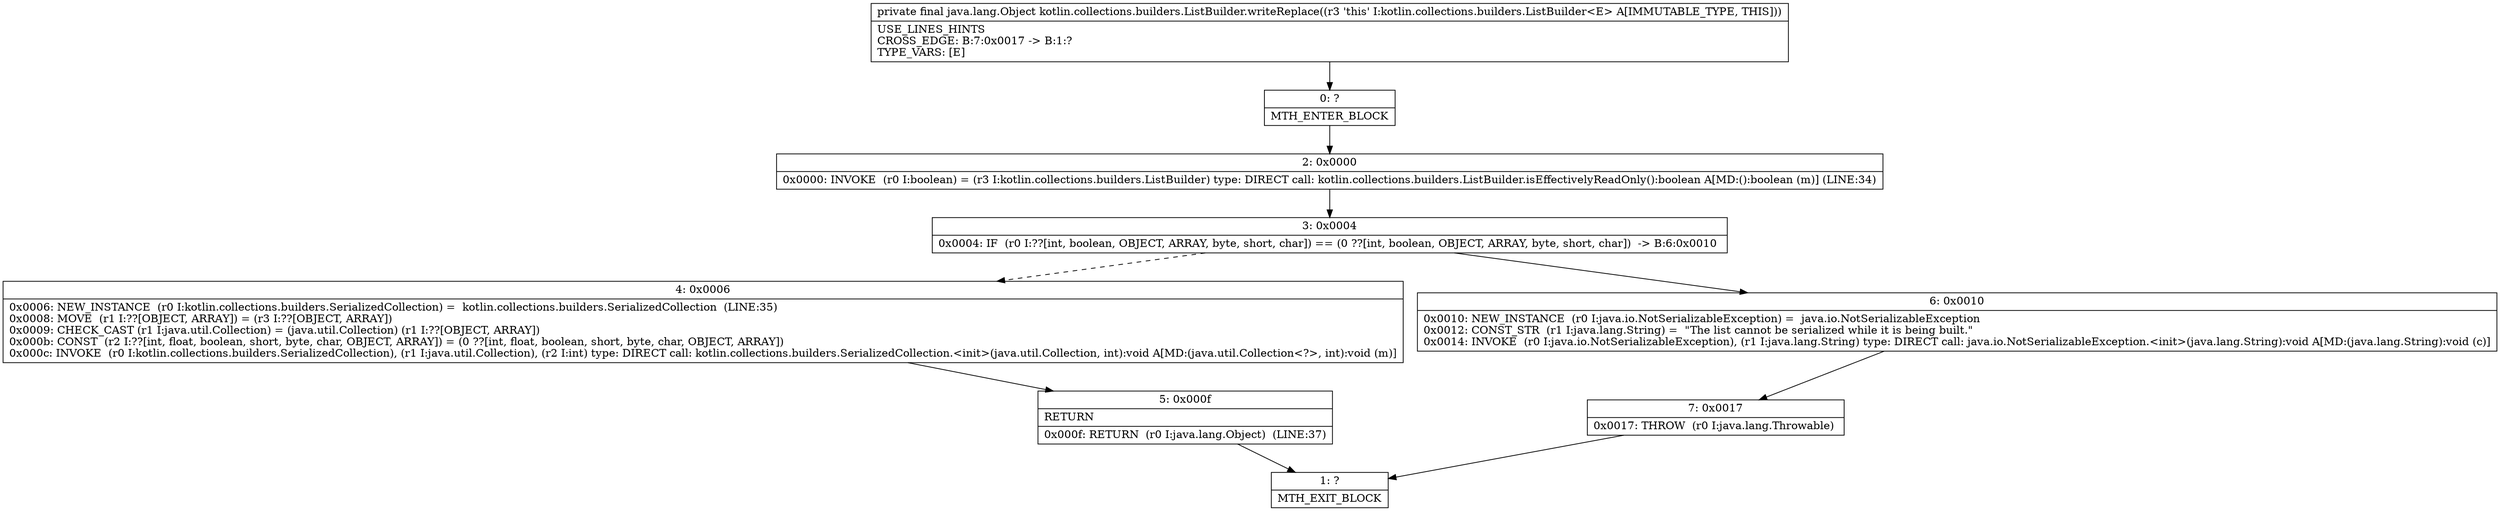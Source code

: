 digraph "CFG forkotlin.collections.builders.ListBuilder.writeReplace()Ljava\/lang\/Object;" {
Node_0 [shape=record,label="{0\:\ ?|MTH_ENTER_BLOCK\l}"];
Node_2 [shape=record,label="{2\:\ 0x0000|0x0000: INVOKE  (r0 I:boolean) = (r3 I:kotlin.collections.builders.ListBuilder) type: DIRECT call: kotlin.collections.builders.ListBuilder.isEffectivelyReadOnly():boolean A[MD:():boolean (m)] (LINE:34)\l}"];
Node_3 [shape=record,label="{3\:\ 0x0004|0x0004: IF  (r0 I:??[int, boolean, OBJECT, ARRAY, byte, short, char]) == (0 ??[int, boolean, OBJECT, ARRAY, byte, short, char])  \-\> B:6:0x0010 \l}"];
Node_4 [shape=record,label="{4\:\ 0x0006|0x0006: NEW_INSTANCE  (r0 I:kotlin.collections.builders.SerializedCollection) =  kotlin.collections.builders.SerializedCollection  (LINE:35)\l0x0008: MOVE  (r1 I:??[OBJECT, ARRAY]) = (r3 I:??[OBJECT, ARRAY]) \l0x0009: CHECK_CAST (r1 I:java.util.Collection) = (java.util.Collection) (r1 I:??[OBJECT, ARRAY]) \l0x000b: CONST  (r2 I:??[int, float, boolean, short, byte, char, OBJECT, ARRAY]) = (0 ??[int, float, boolean, short, byte, char, OBJECT, ARRAY]) \l0x000c: INVOKE  (r0 I:kotlin.collections.builders.SerializedCollection), (r1 I:java.util.Collection), (r2 I:int) type: DIRECT call: kotlin.collections.builders.SerializedCollection.\<init\>(java.util.Collection, int):void A[MD:(java.util.Collection\<?\>, int):void (m)]\l}"];
Node_5 [shape=record,label="{5\:\ 0x000f|RETURN\l|0x000f: RETURN  (r0 I:java.lang.Object)  (LINE:37)\l}"];
Node_1 [shape=record,label="{1\:\ ?|MTH_EXIT_BLOCK\l}"];
Node_6 [shape=record,label="{6\:\ 0x0010|0x0010: NEW_INSTANCE  (r0 I:java.io.NotSerializableException) =  java.io.NotSerializableException \l0x0012: CONST_STR  (r1 I:java.lang.String) =  \"The list cannot be serialized while it is being built.\" \l0x0014: INVOKE  (r0 I:java.io.NotSerializableException), (r1 I:java.lang.String) type: DIRECT call: java.io.NotSerializableException.\<init\>(java.lang.String):void A[MD:(java.lang.String):void (c)]\l}"];
Node_7 [shape=record,label="{7\:\ 0x0017|0x0017: THROW  (r0 I:java.lang.Throwable) \l}"];
MethodNode[shape=record,label="{private final java.lang.Object kotlin.collections.builders.ListBuilder.writeReplace((r3 'this' I:kotlin.collections.builders.ListBuilder\<E\> A[IMMUTABLE_TYPE, THIS]))  | USE_LINES_HINTS\lCROSS_EDGE: B:7:0x0017 \-\> B:1:?\lTYPE_VARS: [E]\l}"];
MethodNode -> Node_0;Node_0 -> Node_2;
Node_2 -> Node_3;
Node_3 -> Node_4[style=dashed];
Node_3 -> Node_6;
Node_4 -> Node_5;
Node_5 -> Node_1;
Node_6 -> Node_7;
Node_7 -> Node_1;
}

